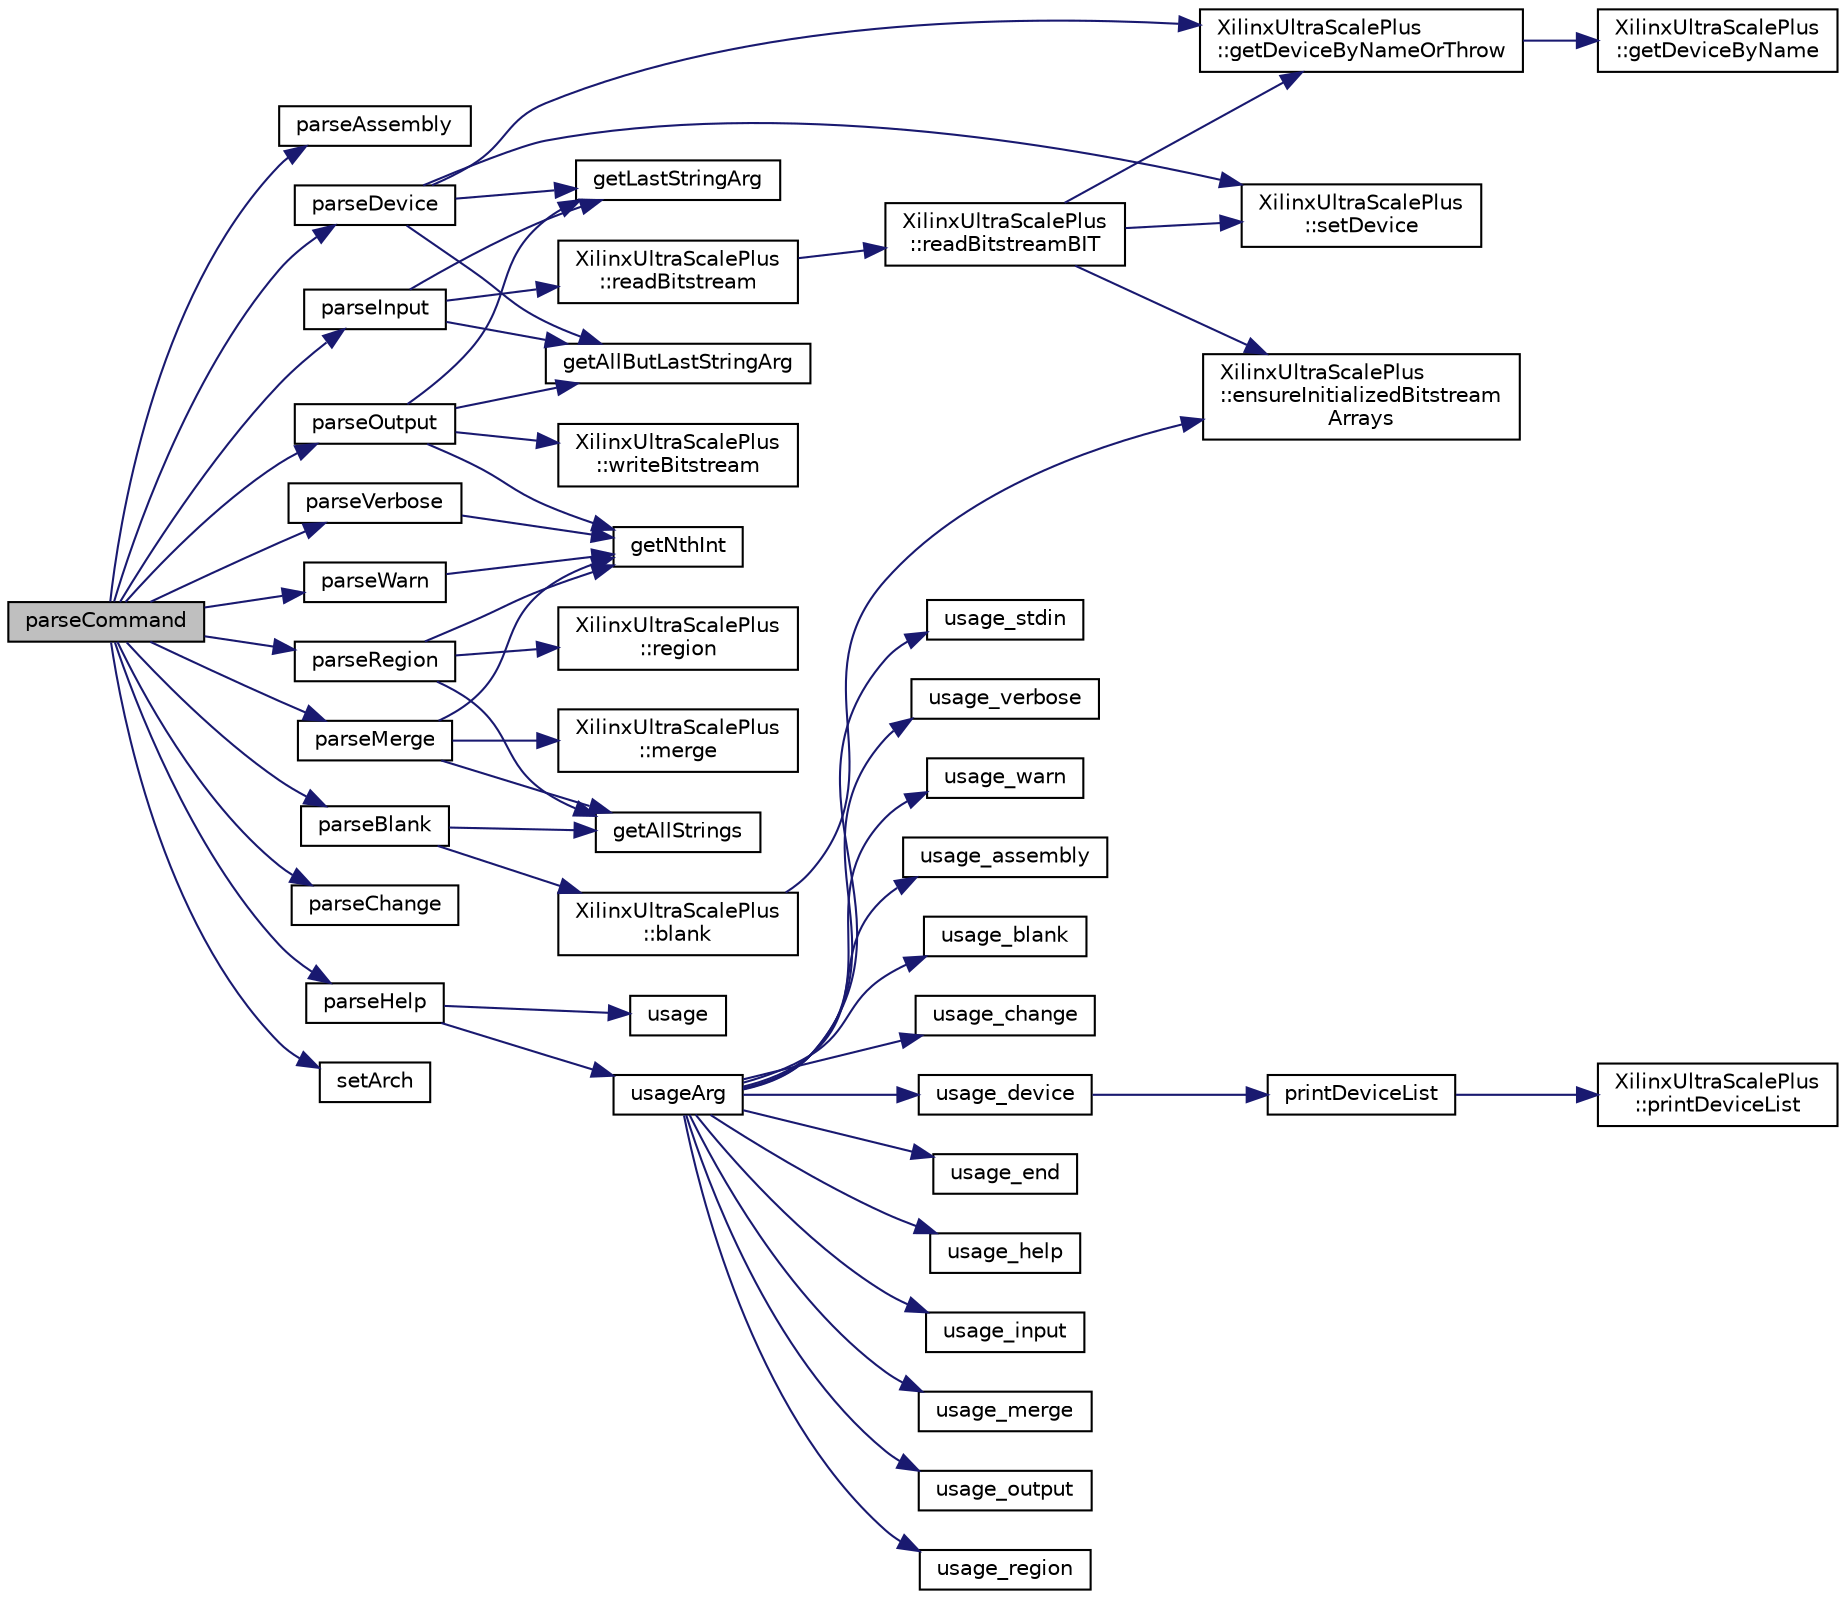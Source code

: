 digraph "parseCommand"
{
 // INTERACTIVE_SVG=YES
 // LATEX_PDF_SIZE
  edge [fontname="Helvetica",fontsize="10",labelfontname="Helvetica",labelfontsize="10"];
  node [fontname="Helvetica",fontsize="10",shape=record];
  rankdir="LR";
  Node1 [label="parseCommand",height=0.2,width=0.4,color="black", fillcolor="grey75", style="filled", fontcolor="black",tooltip=" "];
  Node1 -> Node2 [color="midnightblue",fontsize="10",style="solid",fontname="Helvetica"];
  Node2 [label="parseAssembly",height=0.2,width=0.4,color="black", fillcolor="white", style="filled",URL="$byteman_8cpp.html#abdebe35e6ba3749eaa14350ca0942419",tooltip=" "];
  Node1 -> Node3 [color="midnightblue",fontsize="10",style="solid",fontname="Helvetica"];
  Node3 [label="parseBlank",height=0.2,width=0.4,color="black", fillcolor="white", style="filled",URL="$byteman_8cpp.html#a51215e0def41bcc5f36f859b140a165f",tooltip=" "];
  Node3 -> Node4 [color="midnightblue",fontsize="10",style="solid",fontname="Helvetica"];
  Node4 [label="XilinxUltraScalePlus\l::blank",height=0.2,width=0.4,color="black", fillcolor="white", style="filled",URL="$classXilinxUltraScalePlus.html#a15434be327a556f42ae679ad8715f876",tooltip=" "];
  Node4 -> Node5 [color="midnightblue",fontsize="10",style="solid",fontname="Helvetica"];
  Node5 [label="XilinxUltraScalePlus\l::ensureInitializedBitstream\lArrays",height=0.2,width=0.4,color="black", fillcolor="white", style="filled",URL="$classXilinxUltraScalePlus.html#a8dcdd76d3e0d12a68a8b5dfdbee74ce2",tooltip=" "];
  Node3 -> Node6 [color="midnightblue",fontsize="10",style="solid",fontname="Helvetica"];
  Node6 [label="getAllStrings",height=0.2,width=0.4,color="black", fillcolor="white", style="filled",URL="$byteman_8cpp.html#a7387d6a5da2c3ae1a51a14b1c0855112",tooltip=" "];
  Node1 -> Node7 [color="midnightblue",fontsize="10",style="solid",fontname="Helvetica"];
  Node7 [label="parseChange",height=0.2,width=0.4,color="black", fillcolor="white", style="filled",URL="$byteman_8cpp.html#aa23bea1bf8345e70d7eed43601105803",tooltip=" "];
  Node1 -> Node8 [color="midnightblue",fontsize="10",style="solid",fontname="Helvetica"];
  Node8 [label="parseDevice",height=0.2,width=0.4,color="black", fillcolor="white", style="filled",URL="$byteman_8cpp.html#a883440ce4fd99a9d8375dd36b34346ee",tooltip=" "];
  Node8 -> Node9 [color="midnightblue",fontsize="10",style="solid",fontname="Helvetica"];
  Node9 [label="getAllButLastStringArg",height=0.2,width=0.4,color="black", fillcolor="white", style="filled",URL="$byteman_8cpp.html#abb94c0ff14dd633ff41b3b9f83ae0bd3",tooltip=" "];
  Node8 -> Node10 [color="midnightblue",fontsize="10",style="solid",fontname="Helvetica"];
  Node10 [label="XilinxUltraScalePlus\l::getDeviceByNameOrThrow",height=0.2,width=0.4,color="black", fillcolor="white", style="filled",URL="$classXilinxUltraScalePlus.html#aa7161a5191cf43caf46263dbc82a45ef",tooltip=" "];
  Node10 -> Node11 [color="midnightblue",fontsize="10",style="solid",fontname="Helvetica"];
  Node11 [label="XilinxUltraScalePlus\l::getDeviceByName",height=0.2,width=0.4,color="black", fillcolor="white", style="filled",URL="$classXilinxUltraScalePlus.html#aff5435669bcff7d1a37611e13d32a3f4",tooltip=" "];
  Node8 -> Node12 [color="midnightblue",fontsize="10",style="solid",fontname="Helvetica"];
  Node12 [label="getLastStringArg",height=0.2,width=0.4,color="black", fillcolor="white", style="filled",URL="$byteman_8cpp.html#a00471d4a59c1bf585fbc1cdf2398a02d",tooltip=" "];
  Node8 -> Node13 [color="midnightblue",fontsize="10",style="solid",fontname="Helvetica"];
  Node13 [label="XilinxUltraScalePlus\l::setDevice",height=0.2,width=0.4,color="black", fillcolor="white", style="filled",URL="$classXilinxUltraScalePlus.html#a762297dd90b02efcbb4a4aa0274dd34b",tooltip=" "];
  Node1 -> Node14 [color="midnightblue",fontsize="10",style="solid",fontname="Helvetica"];
  Node14 [label="parseHelp",height=0.2,width=0.4,color="black", fillcolor="white", style="filled",URL="$byteman_8h.html#a452ea4eb7e81dcb75c487904fd71c8f1",tooltip=" "];
  Node14 -> Node15 [color="midnightblue",fontsize="10",style="solid",fontname="Helvetica"];
  Node15 [label="usage",height=0.2,width=0.4,color="black", fillcolor="white", style="filled",URL="$help_8cpp.html#a2ef30c42cbc289d899a8be5d2d8f77d0",tooltip=" "];
  Node14 -> Node16 [color="midnightblue",fontsize="10",style="solid",fontname="Helvetica"];
  Node16 [label="usageArg",height=0.2,width=0.4,color="black", fillcolor="white", style="filled",URL="$help_8cpp.html#ae0259929823a681afb82bc7391b0f69b",tooltip=" "];
  Node16 -> Node17 [color="midnightblue",fontsize="10",style="solid",fontname="Helvetica"];
  Node17 [label="usage_assembly",height=0.2,width=0.4,color="black", fillcolor="white", style="filled",URL="$help_8cpp.html#aede32834476091f4eb0ae6749f41eacf",tooltip=" "];
  Node16 -> Node18 [color="midnightblue",fontsize="10",style="solid",fontname="Helvetica"];
  Node18 [label="usage_blank",height=0.2,width=0.4,color="black", fillcolor="white", style="filled",URL="$help_8cpp.html#accc90fd0feeb842781a3e5f91b2d2146",tooltip=" "];
  Node16 -> Node19 [color="midnightblue",fontsize="10",style="solid",fontname="Helvetica"];
  Node19 [label="usage_change",height=0.2,width=0.4,color="black", fillcolor="white", style="filled",URL="$help_8cpp.html#a5c779e76e21b34d6bb3b884ac1ef9083",tooltip=" "];
  Node16 -> Node20 [color="midnightblue",fontsize="10",style="solid",fontname="Helvetica"];
  Node20 [label="usage_device",height=0.2,width=0.4,color="black", fillcolor="white", style="filled",URL="$help_8cpp.html#a28714bd0b194f699df903e7bd994a768",tooltip=" "];
  Node20 -> Node21 [color="midnightblue",fontsize="10",style="solid",fontname="Helvetica"];
  Node21 [label="printDeviceList",height=0.2,width=0.4,color="black", fillcolor="white", style="filled",URL="$byteman_8cpp.html#a23beb5409443799c43ba81c405375f4f",tooltip=" "];
  Node21 -> Node22 [color="midnightblue",fontsize="10",style="solid",fontname="Helvetica"];
  Node22 [label="XilinxUltraScalePlus\l::printDeviceList",height=0.2,width=0.4,color="black", fillcolor="white", style="filled",URL="$classXilinxUltraScalePlus.html#ad7b956985959fc268e85fd2c528d81a5",tooltip=" "];
  Node16 -> Node23 [color="midnightblue",fontsize="10",style="solid",fontname="Helvetica"];
  Node23 [label="usage_end",height=0.2,width=0.4,color="black", fillcolor="white", style="filled",URL="$help_8cpp.html#a89a232fcf363da02884b15625ea242b1",tooltip=" "];
  Node16 -> Node24 [color="midnightblue",fontsize="10",style="solid",fontname="Helvetica"];
  Node24 [label="usage_help",height=0.2,width=0.4,color="black", fillcolor="white", style="filled",URL="$help_8cpp.html#af1a5368922439cb186899b545fd1965e",tooltip=" "];
  Node16 -> Node25 [color="midnightblue",fontsize="10",style="solid",fontname="Helvetica"];
  Node25 [label="usage_input",height=0.2,width=0.4,color="black", fillcolor="white", style="filled",URL="$help_8cpp.html#a120f05cbb24b01b4bcae94229814418b",tooltip=" "];
  Node16 -> Node26 [color="midnightblue",fontsize="10",style="solid",fontname="Helvetica"];
  Node26 [label="usage_merge",height=0.2,width=0.4,color="black", fillcolor="white", style="filled",URL="$help_8cpp.html#a2aa5b9213acbbf68d4d14ed00ea4ee4c",tooltip=" "];
  Node16 -> Node27 [color="midnightblue",fontsize="10",style="solid",fontname="Helvetica"];
  Node27 [label="usage_output",height=0.2,width=0.4,color="black", fillcolor="white", style="filled",URL="$help_8cpp.html#ac40cf37cc9ea9b9a8f099b4974724fad",tooltip=" "];
  Node16 -> Node28 [color="midnightblue",fontsize="10",style="solid",fontname="Helvetica"];
  Node28 [label="usage_region",height=0.2,width=0.4,color="black", fillcolor="white", style="filled",URL="$help_8cpp.html#adf57083eb4a99d6885783b9bb106890e",tooltip=" "];
  Node16 -> Node29 [color="midnightblue",fontsize="10",style="solid",fontname="Helvetica"];
  Node29 [label="usage_stdin",height=0.2,width=0.4,color="black", fillcolor="white", style="filled",URL="$help_8cpp.html#a49223a995301022ffb657717122d88de",tooltip=" "];
  Node16 -> Node30 [color="midnightblue",fontsize="10",style="solid",fontname="Helvetica"];
  Node30 [label="usage_verbose",height=0.2,width=0.4,color="black", fillcolor="white", style="filled",URL="$help_8cpp.html#a46c7d0d124e51b373e20ad7fc73278d4",tooltip=" "];
  Node16 -> Node31 [color="midnightblue",fontsize="10",style="solid",fontname="Helvetica"];
  Node31 [label="usage_warn",height=0.2,width=0.4,color="black", fillcolor="white", style="filled",URL="$help_8cpp.html#a33a04cbd434c5ebe2c0113f5acb2c089",tooltip=" "];
  Node1 -> Node32 [color="midnightblue",fontsize="10",style="solid",fontname="Helvetica"];
  Node32 [label="parseInput",height=0.2,width=0.4,color="black", fillcolor="white", style="filled",URL="$byteman_8cpp.html#a4dbd88e4909b2f0429f9d0b2fc2608bb",tooltip=" "];
  Node32 -> Node9 [color="midnightblue",fontsize="10",style="solid",fontname="Helvetica"];
  Node32 -> Node12 [color="midnightblue",fontsize="10",style="solid",fontname="Helvetica"];
  Node32 -> Node33 [color="midnightblue",fontsize="10",style="solid",fontname="Helvetica"];
  Node33 [label="XilinxUltraScalePlus\l::readBitstream",height=0.2,width=0.4,color="black", fillcolor="white", style="filled",URL="$classXilinxUltraScalePlus.html#a0e5d08a2e5c37a29a1a04d50b48739d2",tooltip=" "];
  Node33 -> Node34 [color="midnightblue",fontsize="10",style="solid",fontname="Helvetica"];
  Node34 [label="XilinxUltraScalePlus\l::readBitstreamBIT",height=0.2,width=0.4,color="black", fillcolor="white", style="filled",URL="$classXilinxUltraScalePlus.html#a769ebbdec0576b08602bbc49f9d6ceef",tooltip=" "];
  Node34 -> Node5 [color="midnightblue",fontsize="10",style="solid",fontname="Helvetica"];
  Node34 -> Node10 [color="midnightblue",fontsize="10",style="solid",fontname="Helvetica"];
  Node34 -> Node13 [color="midnightblue",fontsize="10",style="solid",fontname="Helvetica"];
  Node1 -> Node35 [color="midnightblue",fontsize="10",style="solid",fontname="Helvetica"];
  Node35 [label="parseMerge",height=0.2,width=0.4,color="black", fillcolor="white", style="filled",URL="$byteman_8cpp.html#a8c6afae26d72a7030f5f568b832170cc",tooltip=" "];
  Node35 -> Node6 [color="midnightblue",fontsize="10",style="solid",fontname="Helvetica"];
  Node35 -> Node36 [color="midnightblue",fontsize="10",style="solid",fontname="Helvetica"];
  Node36 [label="getNthInt",height=0.2,width=0.4,color="black", fillcolor="white", style="filled",URL="$byteman_8cpp.html#a7e6d949e69ac4f52a80dad0b6d62de02",tooltip=" "];
  Node35 -> Node37 [color="midnightblue",fontsize="10",style="solid",fontname="Helvetica"];
  Node37 [label="XilinxUltraScalePlus\l::merge",height=0.2,width=0.4,color="black", fillcolor="white", style="filled",URL="$classXilinxUltraScalePlus.html#a2736a4556848cdea1b411ef5d4a2fd56",tooltip=" "];
  Node1 -> Node38 [color="midnightblue",fontsize="10",style="solid",fontname="Helvetica"];
  Node38 [label="parseOutput",height=0.2,width=0.4,color="black", fillcolor="white", style="filled",URL="$byteman_8cpp.html#a6864a632485326d2049256aeb01cc4cf",tooltip=" "];
  Node38 -> Node9 [color="midnightblue",fontsize="10",style="solid",fontname="Helvetica"];
  Node38 -> Node12 [color="midnightblue",fontsize="10",style="solid",fontname="Helvetica"];
  Node38 -> Node36 [color="midnightblue",fontsize="10",style="solid",fontname="Helvetica"];
  Node38 -> Node39 [color="midnightblue",fontsize="10",style="solid",fontname="Helvetica"];
  Node39 [label="XilinxUltraScalePlus\l::writeBitstream",height=0.2,width=0.4,color="black", fillcolor="white", style="filled",URL="$classXilinxUltraScalePlus.html#aecdb65a64d91cb6bcc3a920ac6e55692",tooltip=" "];
  Node1 -> Node40 [color="midnightblue",fontsize="10",style="solid",fontname="Helvetica"];
  Node40 [label="parseRegion",height=0.2,width=0.4,color="black", fillcolor="white", style="filled",URL="$byteman_8cpp.html#a65e06ace3e66b81b8ec14ec72dae1830",tooltip=" "];
  Node40 -> Node6 [color="midnightblue",fontsize="10",style="solid",fontname="Helvetica"];
  Node40 -> Node36 [color="midnightblue",fontsize="10",style="solid",fontname="Helvetica"];
  Node40 -> Node41 [color="midnightblue",fontsize="10",style="solid",fontname="Helvetica"];
  Node41 [label="XilinxUltraScalePlus\l::region",height=0.2,width=0.4,color="black", fillcolor="white", style="filled",URL="$classXilinxUltraScalePlus.html#ab0f4022be98e6a142e5a9331e7ed79ea",tooltip=" "];
  Node1 -> Node42 [color="midnightblue",fontsize="10",style="solid",fontname="Helvetica"];
  Node42 [label="parseVerbose",height=0.2,width=0.4,color="black", fillcolor="white", style="filled",URL="$byteman_8cpp.html#acd26748fd11d0a0c11b892dbbb8dde7c",tooltip=" "];
  Node42 -> Node36 [color="midnightblue",fontsize="10",style="solid",fontname="Helvetica"];
  Node1 -> Node43 [color="midnightblue",fontsize="10",style="solid",fontname="Helvetica"];
  Node43 [label="parseWarn",height=0.2,width=0.4,color="black", fillcolor="white", style="filled",URL="$byteman_8cpp.html#a8f7be31e158a1af17d28b26fdcb8653d",tooltip=" "];
  Node43 -> Node36 [color="midnightblue",fontsize="10",style="solid",fontname="Helvetica"];
  Node1 -> Node44 [color="midnightblue",fontsize="10",style="solid",fontname="Helvetica"];
  Node44 [label="setArch",height=0.2,width=0.4,color="black", fillcolor="white", style="filled",URL="$byteman_8cpp.html#a098d934d069c59b7087c186b8fae2ef6",tooltip=" "];
}
